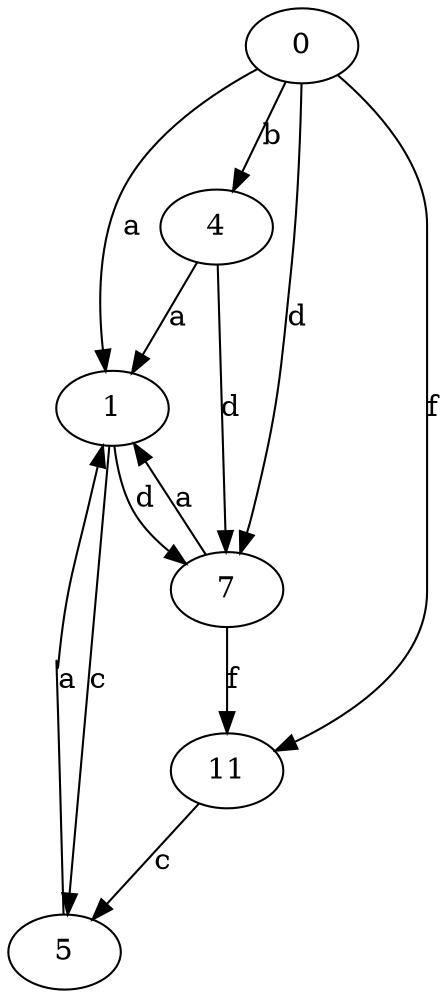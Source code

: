 strict digraph  {
1;
4;
5;
7;
0;
11;
1 -> 5  [label=c];
1 -> 7  [label=d];
4 -> 1  [label=a];
4 -> 7  [label=d];
5 -> 1  [label=a];
7 -> 1  [label=a];
7 -> 11  [label=f];
0 -> 1  [label=a];
0 -> 4  [label=b];
0 -> 7  [label=d];
0 -> 11  [label=f];
11 -> 5  [label=c];
}

